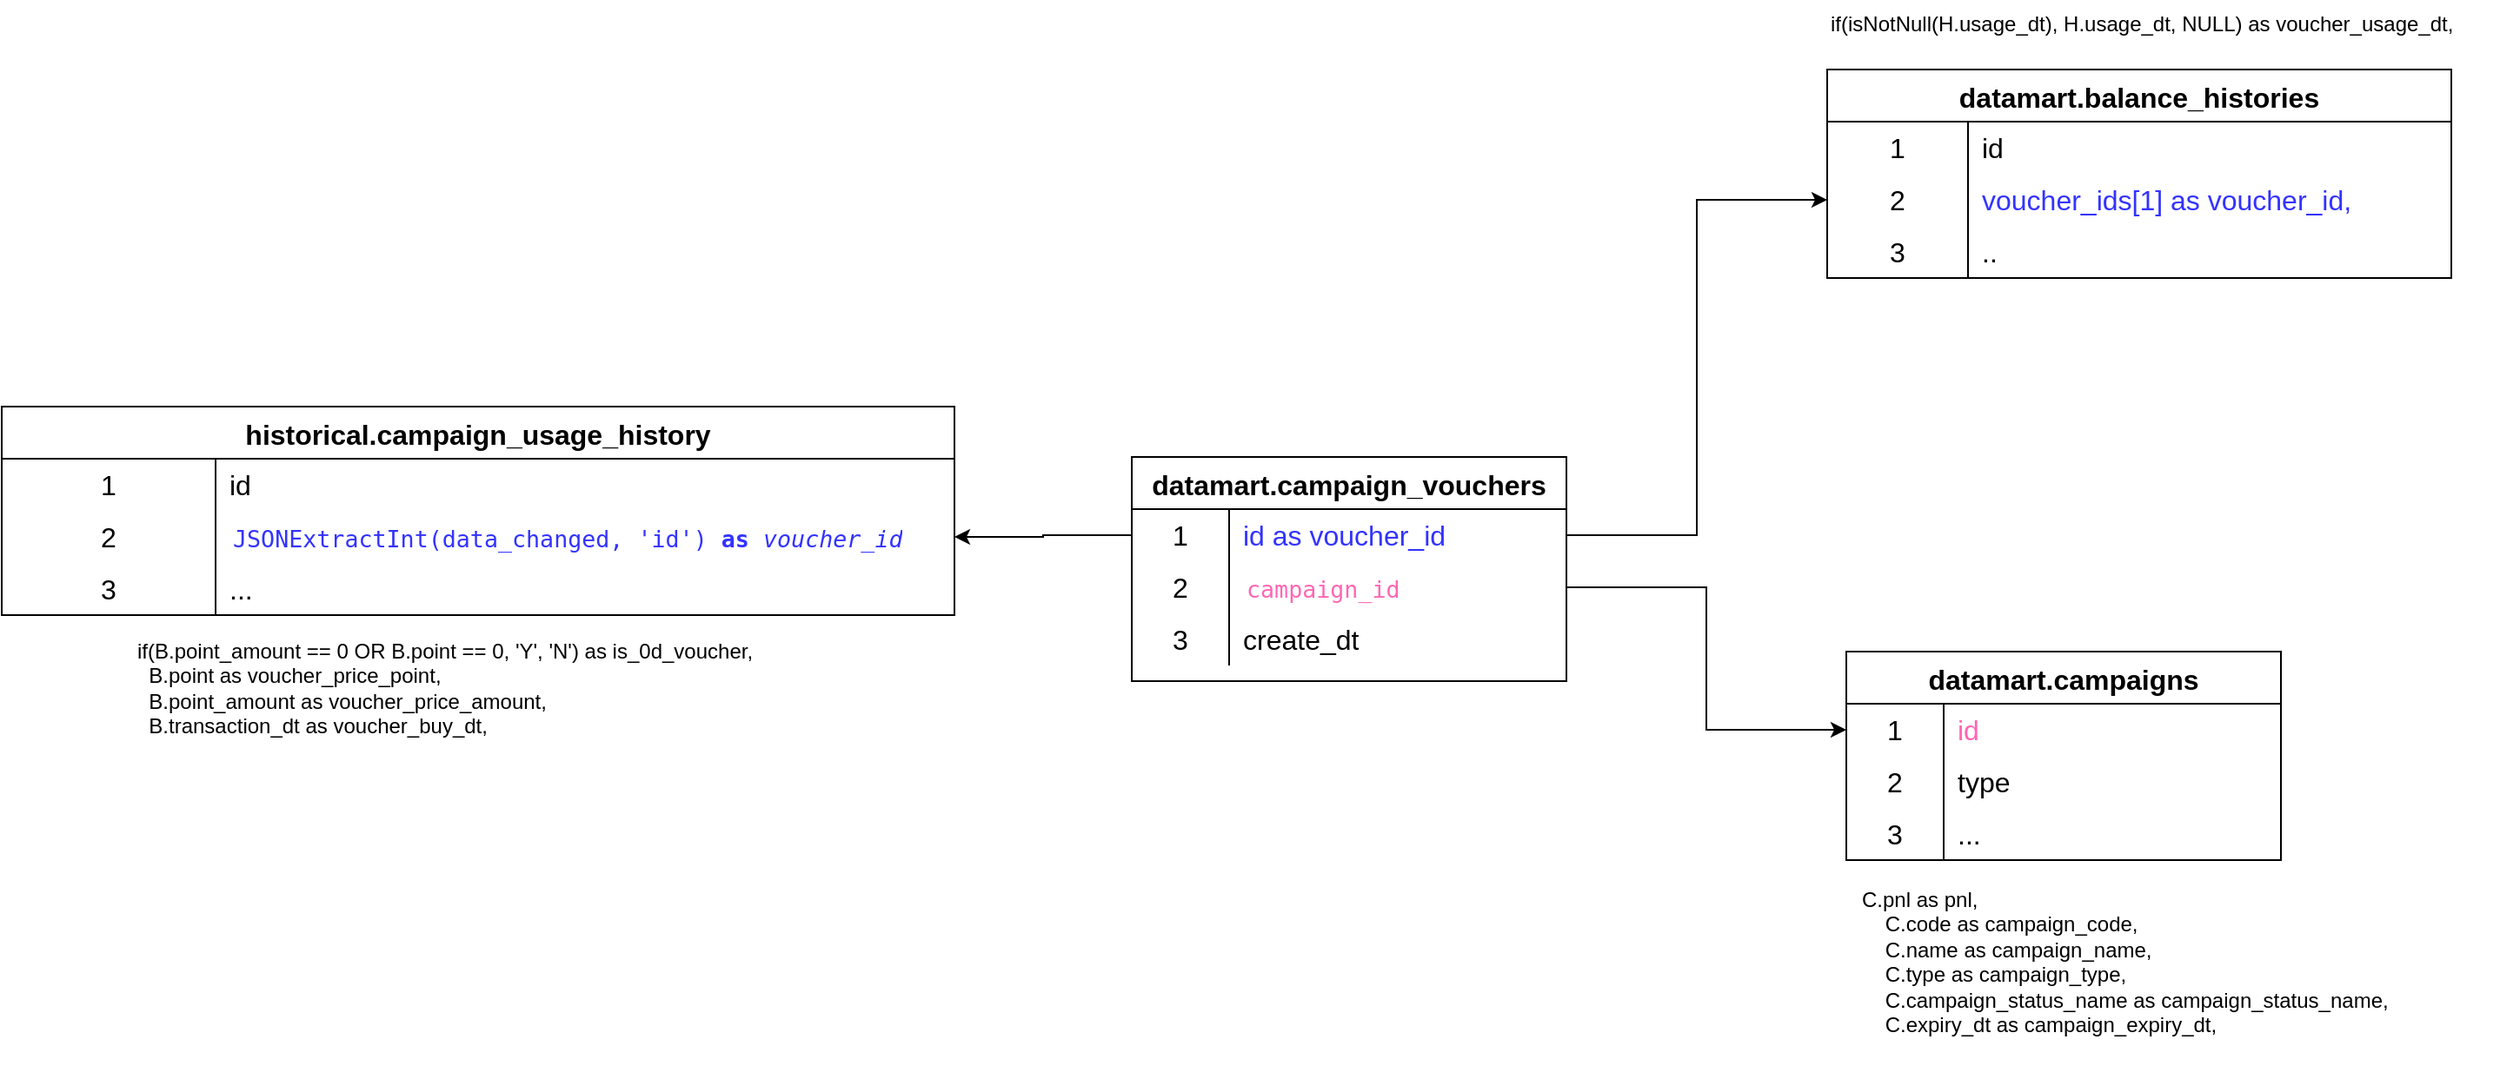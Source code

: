 <mxfile version="26.0.4">
  <diagram name="Page-1" id="M-5VyhY0LiYvmEfhRqWs">
    <mxGraphModel dx="2087" dy="1321" grid="0" gridSize="10" guides="1" tooltips="1" connect="1" arrows="1" fold="1" page="0" pageScale="1" pageWidth="850" pageHeight="1100" math="0" shadow="0">
      <root>
        <mxCell id="0" />
        <mxCell id="1" parent="0" />
        <mxCell id="4QQr_KaxBXI5XRUfYEeq-5" value="datamart.campaign_vouchers" style="shape=table;startSize=30;container=1;collapsible=0;childLayout=tableLayout;fixedRows=1;rowLines=0;fontStyle=1;strokeColor=default;fontSize=16;" vertex="1" parent="1">
          <mxGeometry x="270" y="193" width="250" height="129" as="geometry" />
        </mxCell>
        <mxCell id="4QQr_KaxBXI5XRUfYEeq-6" value="" style="shape=tableRow;horizontal=0;startSize=0;swimlaneHead=0;swimlaneBody=0;top=0;left=0;bottom=0;right=0;collapsible=0;dropTarget=0;fillColor=none;points=[[0,0.5],[1,0.5]];portConstraint=eastwest;strokeColor=inherit;fontSize=16;" vertex="1" parent="4QQr_KaxBXI5XRUfYEeq-5">
          <mxGeometry y="30" width="250" height="30" as="geometry" />
        </mxCell>
        <mxCell id="4QQr_KaxBXI5XRUfYEeq-7" value="1" style="shape=partialRectangle;html=1;whiteSpace=wrap;connectable=0;fillColor=none;top=0;left=0;bottom=0;right=0;overflow=hidden;pointerEvents=1;strokeColor=inherit;fontSize=16;" vertex="1" parent="4QQr_KaxBXI5XRUfYEeq-6">
          <mxGeometry width="56" height="30" as="geometry">
            <mxRectangle width="56" height="30" as="alternateBounds" />
          </mxGeometry>
        </mxCell>
        <mxCell id="4QQr_KaxBXI5XRUfYEeq-8" value="&lt;font style=&quot;color: rgb(51, 51, 255);&quot;&gt;id as voucher_id&lt;/font&gt;" style="shape=partialRectangle;html=1;whiteSpace=wrap;connectable=0;fillColor=none;top=0;left=0;bottom=0;right=0;align=left;spacingLeft=6;overflow=hidden;strokeColor=inherit;fontSize=16;" vertex="1" parent="4QQr_KaxBXI5XRUfYEeq-6">
          <mxGeometry x="56" width="194" height="30" as="geometry">
            <mxRectangle width="194" height="30" as="alternateBounds" />
          </mxGeometry>
        </mxCell>
        <mxCell id="4QQr_KaxBXI5XRUfYEeq-9" value="" style="shape=tableRow;horizontal=0;startSize=0;swimlaneHead=0;swimlaneBody=0;top=0;left=0;bottom=0;right=0;collapsible=0;dropTarget=0;fillColor=none;points=[[0,0.5],[1,0.5]];portConstraint=eastwest;strokeColor=inherit;fontSize=16;" vertex="1" parent="4QQr_KaxBXI5XRUfYEeq-5">
          <mxGeometry y="60" width="250" height="30" as="geometry" />
        </mxCell>
        <mxCell id="4QQr_KaxBXI5XRUfYEeq-10" value="2" style="shape=partialRectangle;html=1;whiteSpace=wrap;connectable=0;fillColor=none;top=0;left=0;bottom=0;right=0;overflow=hidden;strokeColor=inherit;fontSize=16;" vertex="1" parent="4QQr_KaxBXI5XRUfYEeq-9">
          <mxGeometry width="56" height="30" as="geometry">
            <mxRectangle width="56" height="30" as="alternateBounds" />
          </mxGeometry>
        </mxCell>
        <mxCell id="4QQr_KaxBXI5XRUfYEeq-11" value="&lt;span style=&quot;background-color: rgb(255, 255, 255); padding: 0px 0px 0px 2px;&quot;&gt;&lt;span style=&quot;font-family: Monospace; font-size: 10pt; white-space: pre;&quot;&gt;&lt;span&gt;&lt;font style=&quot;color: rgb(255, 102, 179);&quot;&gt;campaign_id&lt;/font&gt;&lt;/span&gt;&lt;/span&gt;&lt;/span&gt;" style="shape=partialRectangle;html=1;whiteSpace=wrap;connectable=0;fillColor=none;top=0;left=0;bottom=0;right=0;align=left;spacingLeft=6;overflow=hidden;strokeColor=inherit;fontSize=16;" vertex="1" parent="4QQr_KaxBXI5XRUfYEeq-9">
          <mxGeometry x="56" width="194" height="30" as="geometry">
            <mxRectangle width="194" height="30" as="alternateBounds" />
          </mxGeometry>
        </mxCell>
        <mxCell id="4QQr_KaxBXI5XRUfYEeq-12" value="" style="shape=tableRow;horizontal=0;startSize=0;swimlaneHead=0;swimlaneBody=0;top=0;left=0;bottom=0;right=0;collapsible=0;dropTarget=0;fillColor=none;points=[[0,0.5],[1,0.5]];portConstraint=eastwest;strokeColor=inherit;fontSize=16;" vertex="1" parent="4QQr_KaxBXI5XRUfYEeq-5">
          <mxGeometry y="90" width="250" height="30" as="geometry" />
        </mxCell>
        <mxCell id="4QQr_KaxBXI5XRUfYEeq-13" value="3" style="shape=partialRectangle;html=1;whiteSpace=wrap;connectable=0;fillColor=none;top=0;left=0;bottom=0;right=0;overflow=hidden;strokeColor=inherit;fontSize=16;" vertex="1" parent="4QQr_KaxBXI5XRUfYEeq-12">
          <mxGeometry width="56" height="30" as="geometry">
            <mxRectangle width="56" height="30" as="alternateBounds" />
          </mxGeometry>
        </mxCell>
        <mxCell id="4QQr_KaxBXI5XRUfYEeq-14" value="create_dt" style="shape=partialRectangle;html=1;whiteSpace=wrap;connectable=0;fillColor=none;top=0;left=0;bottom=0;right=0;align=left;spacingLeft=6;overflow=hidden;strokeColor=inherit;fontSize=16;" vertex="1" parent="4QQr_KaxBXI5XRUfYEeq-12">
          <mxGeometry x="56" width="194" height="30" as="geometry">
            <mxRectangle width="194" height="30" as="alternateBounds" />
          </mxGeometry>
        </mxCell>
        <mxCell id="4QQr_KaxBXI5XRUfYEeq-15" value="datamart.campaigns" style="shape=table;startSize=30;container=1;collapsible=0;childLayout=tableLayout;fixedRows=1;rowLines=0;fontStyle=1;strokeColor=default;fontSize=16;" vertex="1" parent="1">
          <mxGeometry x="681" y="305" width="250" height="120" as="geometry" />
        </mxCell>
        <mxCell id="4QQr_KaxBXI5XRUfYEeq-16" value="" style="shape=tableRow;horizontal=0;startSize=0;swimlaneHead=0;swimlaneBody=0;top=0;left=0;bottom=0;right=0;collapsible=0;dropTarget=0;fillColor=none;points=[[0,0.5],[1,0.5]];portConstraint=eastwest;strokeColor=inherit;fontSize=16;" vertex="1" parent="4QQr_KaxBXI5XRUfYEeq-15">
          <mxGeometry y="30" width="250" height="30" as="geometry" />
        </mxCell>
        <mxCell id="4QQr_KaxBXI5XRUfYEeq-17" value="1" style="shape=partialRectangle;html=1;whiteSpace=wrap;connectable=0;fillColor=none;top=0;left=0;bottom=0;right=0;overflow=hidden;pointerEvents=1;strokeColor=inherit;fontSize=16;" vertex="1" parent="4QQr_KaxBXI5XRUfYEeq-16">
          <mxGeometry width="56" height="30" as="geometry">
            <mxRectangle width="56" height="30" as="alternateBounds" />
          </mxGeometry>
        </mxCell>
        <mxCell id="4QQr_KaxBXI5XRUfYEeq-18" value="&lt;font style=&quot;color: rgb(255, 102, 179);&quot;&gt;id&lt;/font&gt;" style="shape=partialRectangle;html=1;whiteSpace=wrap;connectable=0;fillColor=none;top=0;left=0;bottom=0;right=0;align=left;spacingLeft=6;overflow=hidden;strokeColor=inherit;fontSize=16;" vertex="1" parent="4QQr_KaxBXI5XRUfYEeq-16">
          <mxGeometry x="56" width="194" height="30" as="geometry">
            <mxRectangle width="194" height="30" as="alternateBounds" />
          </mxGeometry>
        </mxCell>
        <mxCell id="4QQr_KaxBXI5XRUfYEeq-19" value="" style="shape=tableRow;horizontal=0;startSize=0;swimlaneHead=0;swimlaneBody=0;top=0;left=0;bottom=0;right=0;collapsible=0;dropTarget=0;fillColor=none;points=[[0,0.5],[1,0.5]];portConstraint=eastwest;strokeColor=inherit;fontSize=16;" vertex="1" parent="4QQr_KaxBXI5XRUfYEeq-15">
          <mxGeometry y="60" width="250" height="30" as="geometry" />
        </mxCell>
        <mxCell id="4QQr_KaxBXI5XRUfYEeq-20" value="2" style="shape=partialRectangle;html=1;whiteSpace=wrap;connectable=0;fillColor=none;top=0;left=0;bottom=0;right=0;overflow=hidden;strokeColor=inherit;fontSize=16;" vertex="1" parent="4QQr_KaxBXI5XRUfYEeq-19">
          <mxGeometry width="56" height="30" as="geometry">
            <mxRectangle width="56" height="30" as="alternateBounds" />
          </mxGeometry>
        </mxCell>
        <mxCell id="4QQr_KaxBXI5XRUfYEeq-21" value="type" style="shape=partialRectangle;html=1;whiteSpace=wrap;connectable=0;fillColor=none;top=0;left=0;bottom=0;right=0;align=left;spacingLeft=6;overflow=hidden;strokeColor=inherit;fontSize=16;" vertex="1" parent="4QQr_KaxBXI5XRUfYEeq-19">
          <mxGeometry x="56" width="194" height="30" as="geometry">
            <mxRectangle width="194" height="30" as="alternateBounds" />
          </mxGeometry>
        </mxCell>
        <mxCell id="4QQr_KaxBXI5XRUfYEeq-22" value="" style="shape=tableRow;horizontal=0;startSize=0;swimlaneHead=0;swimlaneBody=0;top=0;left=0;bottom=0;right=0;collapsible=0;dropTarget=0;fillColor=none;points=[[0,0.5],[1,0.5]];portConstraint=eastwest;strokeColor=inherit;fontSize=16;" vertex="1" parent="4QQr_KaxBXI5XRUfYEeq-15">
          <mxGeometry y="90" width="250" height="30" as="geometry" />
        </mxCell>
        <mxCell id="4QQr_KaxBXI5XRUfYEeq-23" value="3" style="shape=partialRectangle;html=1;whiteSpace=wrap;connectable=0;fillColor=none;top=0;left=0;bottom=0;right=0;overflow=hidden;strokeColor=inherit;fontSize=16;" vertex="1" parent="4QQr_KaxBXI5XRUfYEeq-22">
          <mxGeometry width="56" height="30" as="geometry">
            <mxRectangle width="56" height="30" as="alternateBounds" />
          </mxGeometry>
        </mxCell>
        <mxCell id="4QQr_KaxBXI5XRUfYEeq-24" value="..." style="shape=partialRectangle;html=1;whiteSpace=wrap;connectable=0;fillColor=none;top=0;left=0;bottom=0;right=0;align=left;spacingLeft=6;overflow=hidden;strokeColor=inherit;fontSize=16;" vertex="1" parent="4QQr_KaxBXI5XRUfYEeq-22">
          <mxGeometry x="56" width="194" height="30" as="geometry">
            <mxRectangle width="194" height="30" as="alternateBounds" />
          </mxGeometry>
        </mxCell>
        <mxCell id="4QQr_KaxBXI5XRUfYEeq-26" value="historical.campaign_usage_history" style="shape=table;startSize=30;container=1;collapsible=0;childLayout=tableLayout;fixedRows=1;rowLines=0;fontStyle=1;strokeColor=default;fontSize=16;" vertex="1" parent="1">
          <mxGeometry x="-380" y="164" width="548" height="120" as="geometry" />
        </mxCell>
        <mxCell id="4QQr_KaxBXI5XRUfYEeq-27" value="" style="shape=tableRow;horizontal=0;startSize=0;swimlaneHead=0;swimlaneBody=0;top=0;left=0;bottom=0;right=0;collapsible=0;dropTarget=0;fillColor=none;points=[[0,0.5],[1,0.5]];portConstraint=eastwest;strokeColor=inherit;fontSize=16;" vertex="1" parent="4QQr_KaxBXI5XRUfYEeq-26">
          <mxGeometry y="30" width="548" height="30" as="geometry" />
        </mxCell>
        <mxCell id="4QQr_KaxBXI5XRUfYEeq-28" value="1" style="shape=partialRectangle;html=1;whiteSpace=wrap;connectable=0;fillColor=none;top=0;left=0;bottom=0;right=0;overflow=hidden;pointerEvents=1;strokeColor=inherit;fontSize=16;" vertex="1" parent="4QQr_KaxBXI5XRUfYEeq-27">
          <mxGeometry width="123" height="30" as="geometry">
            <mxRectangle width="123" height="30" as="alternateBounds" />
          </mxGeometry>
        </mxCell>
        <mxCell id="4QQr_KaxBXI5XRUfYEeq-29" value="id" style="shape=partialRectangle;html=1;whiteSpace=wrap;connectable=0;fillColor=none;top=0;left=0;bottom=0;right=0;align=left;spacingLeft=6;overflow=hidden;strokeColor=inherit;fontSize=16;" vertex="1" parent="4QQr_KaxBXI5XRUfYEeq-27">
          <mxGeometry x="123" width="425" height="30" as="geometry">
            <mxRectangle width="425" height="30" as="alternateBounds" />
          </mxGeometry>
        </mxCell>
        <mxCell id="4QQr_KaxBXI5XRUfYEeq-30" value="" style="shape=tableRow;horizontal=0;startSize=0;swimlaneHead=0;swimlaneBody=0;top=0;left=0;bottom=0;right=0;collapsible=0;dropTarget=0;fillColor=none;points=[[0,0.5],[1,0.5]];portConstraint=eastwest;strokeColor=inherit;fontSize=16;" vertex="1" parent="4QQr_KaxBXI5XRUfYEeq-26">
          <mxGeometry y="60" width="548" height="30" as="geometry" />
        </mxCell>
        <mxCell id="4QQr_KaxBXI5XRUfYEeq-31" value="2" style="shape=partialRectangle;html=1;whiteSpace=wrap;connectable=0;fillColor=none;top=0;left=0;bottom=0;right=0;overflow=hidden;strokeColor=inherit;fontSize=16;" vertex="1" parent="4QQr_KaxBXI5XRUfYEeq-30">
          <mxGeometry width="123" height="30" as="geometry">
            <mxRectangle width="123" height="30" as="alternateBounds" />
          </mxGeometry>
        </mxCell>
        <mxCell id="4QQr_KaxBXI5XRUfYEeq-32" value="&lt;span style=&quot;background-color: rgb(255, 255, 255); padding: 0px 0px 0px 2px;&quot;&gt;&lt;span style=&quot;font-family: Monospace; font-size: 10pt; white-space: pre;&quot;&gt;&lt;font style=&quot;color: rgb(51, 51, 255);&quot;&gt;JSONExtractInt(&lt;span&gt;data_changed&lt;/span&gt;, &lt;span&gt;&#39;id&#39;&lt;/span&gt;) &lt;span style=&quot;font-weight: bold;&quot;&gt;as&lt;/span&gt; &lt;span style=&quot;font-style: italic;&quot;&gt;voucher_id&lt;/span&gt;&lt;/font&gt;&lt;/span&gt;&lt;/span&gt;" style="shape=partialRectangle;html=1;whiteSpace=wrap;connectable=0;fillColor=none;top=0;left=0;bottom=0;right=0;align=left;spacingLeft=6;overflow=hidden;strokeColor=inherit;fontSize=16;" vertex="1" parent="4QQr_KaxBXI5XRUfYEeq-30">
          <mxGeometry x="123" width="425" height="30" as="geometry">
            <mxRectangle width="425" height="30" as="alternateBounds" />
          </mxGeometry>
        </mxCell>
        <mxCell id="4QQr_KaxBXI5XRUfYEeq-33" value="" style="shape=tableRow;horizontal=0;startSize=0;swimlaneHead=0;swimlaneBody=0;top=0;left=0;bottom=0;right=0;collapsible=0;dropTarget=0;fillColor=none;points=[[0,0.5],[1,0.5]];portConstraint=eastwest;strokeColor=inherit;fontSize=16;" vertex="1" parent="4QQr_KaxBXI5XRUfYEeq-26">
          <mxGeometry y="90" width="548" height="30" as="geometry" />
        </mxCell>
        <mxCell id="4QQr_KaxBXI5XRUfYEeq-34" value="3" style="shape=partialRectangle;html=1;whiteSpace=wrap;connectable=0;fillColor=none;top=0;left=0;bottom=0;right=0;overflow=hidden;strokeColor=inherit;fontSize=16;" vertex="1" parent="4QQr_KaxBXI5XRUfYEeq-33">
          <mxGeometry width="123" height="30" as="geometry">
            <mxRectangle width="123" height="30" as="alternateBounds" />
          </mxGeometry>
        </mxCell>
        <mxCell id="4QQr_KaxBXI5XRUfYEeq-35" value="..." style="shape=partialRectangle;html=1;whiteSpace=wrap;connectable=0;fillColor=none;top=0;left=0;bottom=0;right=0;align=left;spacingLeft=6;overflow=hidden;strokeColor=inherit;fontSize=16;" vertex="1" parent="4QQr_KaxBXI5XRUfYEeq-33">
          <mxGeometry x="123" width="425" height="30" as="geometry">
            <mxRectangle width="425" height="30" as="alternateBounds" />
          </mxGeometry>
        </mxCell>
        <mxCell id="4QQr_KaxBXI5XRUfYEeq-37" value="datamart.balance_histories" style="shape=table;startSize=30;container=1;collapsible=0;childLayout=tableLayout;fixedRows=1;rowLines=0;fontStyle=1;strokeColor=default;fontSize=16;" vertex="1" parent="1">
          <mxGeometry x="670" y="-30" width="359" height="120" as="geometry" />
        </mxCell>
        <mxCell id="4QQr_KaxBXI5XRUfYEeq-38" value="" style="shape=tableRow;horizontal=0;startSize=0;swimlaneHead=0;swimlaneBody=0;top=0;left=0;bottom=0;right=0;collapsible=0;dropTarget=0;fillColor=none;points=[[0,0.5],[1,0.5]];portConstraint=eastwest;strokeColor=inherit;fontSize=16;" vertex="1" parent="4QQr_KaxBXI5XRUfYEeq-37">
          <mxGeometry y="30" width="359" height="30" as="geometry" />
        </mxCell>
        <mxCell id="4QQr_KaxBXI5XRUfYEeq-39" value="1" style="shape=partialRectangle;html=1;whiteSpace=wrap;connectable=0;fillColor=none;top=0;left=0;bottom=0;right=0;overflow=hidden;pointerEvents=1;strokeColor=inherit;fontSize=16;" vertex="1" parent="4QQr_KaxBXI5XRUfYEeq-38">
          <mxGeometry width="81" height="30" as="geometry">
            <mxRectangle width="81" height="30" as="alternateBounds" />
          </mxGeometry>
        </mxCell>
        <mxCell id="4QQr_KaxBXI5XRUfYEeq-40" value="id" style="shape=partialRectangle;html=1;whiteSpace=wrap;connectable=0;fillColor=none;top=0;left=0;bottom=0;right=0;align=left;spacingLeft=6;overflow=hidden;strokeColor=inherit;fontSize=16;" vertex="1" parent="4QQr_KaxBXI5XRUfYEeq-38">
          <mxGeometry x="81" width="278" height="30" as="geometry">
            <mxRectangle width="278" height="30" as="alternateBounds" />
          </mxGeometry>
        </mxCell>
        <mxCell id="4QQr_KaxBXI5XRUfYEeq-41" value="" style="shape=tableRow;horizontal=0;startSize=0;swimlaneHead=0;swimlaneBody=0;top=0;left=0;bottom=0;right=0;collapsible=0;dropTarget=0;fillColor=none;points=[[0,0.5],[1,0.5]];portConstraint=eastwest;strokeColor=inherit;fontSize=16;" vertex="1" parent="4QQr_KaxBXI5XRUfYEeq-37">
          <mxGeometry y="60" width="359" height="30" as="geometry" />
        </mxCell>
        <mxCell id="4QQr_KaxBXI5XRUfYEeq-42" value="2" style="shape=partialRectangle;html=1;whiteSpace=wrap;connectable=0;fillColor=none;top=0;left=0;bottom=0;right=0;overflow=hidden;strokeColor=inherit;fontSize=16;" vertex="1" parent="4QQr_KaxBXI5XRUfYEeq-41">
          <mxGeometry width="81" height="30" as="geometry">
            <mxRectangle width="81" height="30" as="alternateBounds" />
          </mxGeometry>
        </mxCell>
        <mxCell id="4QQr_KaxBXI5XRUfYEeq-43" value="&lt;font style=&quot;color: rgb(51, 51, 255);&quot;&gt;voucher_ids[1] as voucher_id,&lt;/font&gt;" style="shape=partialRectangle;html=1;whiteSpace=wrap;connectable=0;fillColor=none;top=0;left=0;bottom=0;right=0;align=left;spacingLeft=6;overflow=hidden;strokeColor=inherit;fontSize=16;" vertex="1" parent="4QQr_KaxBXI5XRUfYEeq-41">
          <mxGeometry x="81" width="278" height="30" as="geometry">
            <mxRectangle width="278" height="30" as="alternateBounds" />
          </mxGeometry>
        </mxCell>
        <mxCell id="4QQr_KaxBXI5XRUfYEeq-44" value="" style="shape=tableRow;horizontal=0;startSize=0;swimlaneHead=0;swimlaneBody=0;top=0;left=0;bottom=0;right=0;collapsible=0;dropTarget=0;fillColor=none;points=[[0,0.5],[1,0.5]];portConstraint=eastwest;strokeColor=inherit;fontSize=16;" vertex="1" parent="4QQr_KaxBXI5XRUfYEeq-37">
          <mxGeometry y="90" width="359" height="30" as="geometry" />
        </mxCell>
        <mxCell id="4QQr_KaxBXI5XRUfYEeq-45" value="3" style="shape=partialRectangle;html=1;whiteSpace=wrap;connectable=0;fillColor=none;top=0;left=0;bottom=0;right=0;overflow=hidden;strokeColor=inherit;fontSize=16;" vertex="1" parent="4QQr_KaxBXI5XRUfYEeq-44">
          <mxGeometry width="81" height="30" as="geometry">
            <mxRectangle width="81" height="30" as="alternateBounds" />
          </mxGeometry>
        </mxCell>
        <mxCell id="4QQr_KaxBXI5XRUfYEeq-46" value=".." style="shape=partialRectangle;html=1;whiteSpace=wrap;connectable=0;fillColor=none;top=0;left=0;bottom=0;right=0;align=left;spacingLeft=6;overflow=hidden;strokeColor=inherit;fontSize=16;" vertex="1" parent="4QQr_KaxBXI5XRUfYEeq-44">
          <mxGeometry x="81" width="278" height="30" as="geometry">
            <mxRectangle width="278" height="30" as="alternateBounds" />
          </mxGeometry>
        </mxCell>
        <mxCell id="4QQr_KaxBXI5XRUfYEeq-48" style="edgeStyle=orthogonalEdgeStyle;rounded=0;orthogonalLoop=1;jettySize=auto;html=1;" edge="1" parent="1" source="4QQr_KaxBXI5XRUfYEeq-6" target="4QQr_KaxBXI5XRUfYEeq-41">
          <mxGeometry relative="1" as="geometry" />
        </mxCell>
        <mxCell id="4QQr_KaxBXI5XRUfYEeq-49" style="edgeStyle=orthogonalEdgeStyle;rounded=0;orthogonalLoop=1;jettySize=auto;html=1;" edge="1" parent="1" source="4QQr_KaxBXI5XRUfYEeq-9" target="4QQr_KaxBXI5XRUfYEeq-16">
          <mxGeometry relative="1" as="geometry" />
        </mxCell>
        <mxCell id="4QQr_KaxBXI5XRUfYEeq-50" style="edgeStyle=orthogonalEdgeStyle;rounded=0;orthogonalLoop=1;jettySize=auto;html=1;" edge="1" parent="1" source="4QQr_KaxBXI5XRUfYEeq-6" target="4QQr_KaxBXI5XRUfYEeq-30">
          <mxGeometry relative="1" as="geometry" />
        </mxCell>
        <mxCell id="4QQr_KaxBXI5XRUfYEeq-51" value="if(isNotNull(H.usage_dt), H.usage_dt, NULL) as voucher_usage_dt," style="text;whiteSpace=wrap;" vertex="1" parent="1">
          <mxGeometry x="669.998" y="-69.998" width="386" height="36" as="geometry" />
        </mxCell>
        <mxCell id="4QQr_KaxBXI5XRUfYEeq-52" value="if(B.point_amount == 0 OR B.point == 0, &#39;Y&#39;, &#39;N&#39;) as is_0d_voucher,&#xa;  B.point as voucher_price_point,&#xa;  B.point_amount as voucher_price_amount,&#xa;  B.transaction_dt as voucher_buy_dt," style="text;whiteSpace=wrap;" vertex="1" parent="1">
          <mxGeometry x="-304" y="291" width="463" height="172" as="geometry" />
        </mxCell>
        <mxCell id="4QQr_KaxBXI5XRUfYEeq-53" value="C.pnl as pnl,&#xa;    C.code as campaign_code,&#xa;    C.name as campaign_name,&#xa;    C.type as campaign_type,&#xa;    C.campaign_status_name as campaign_status_name, &#xa;    C.expiry_dt as campaign_expiry_dt," style="text;whiteSpace=wrap;align=left;" vertex="1" parent="1">
          <mxGeometry x="687.997" y="433.997" width="334" height="108" as="geometry" />
        </mxCell>
      </root>
    </mxGraphModel>
  </diagram>
</mxfile>
